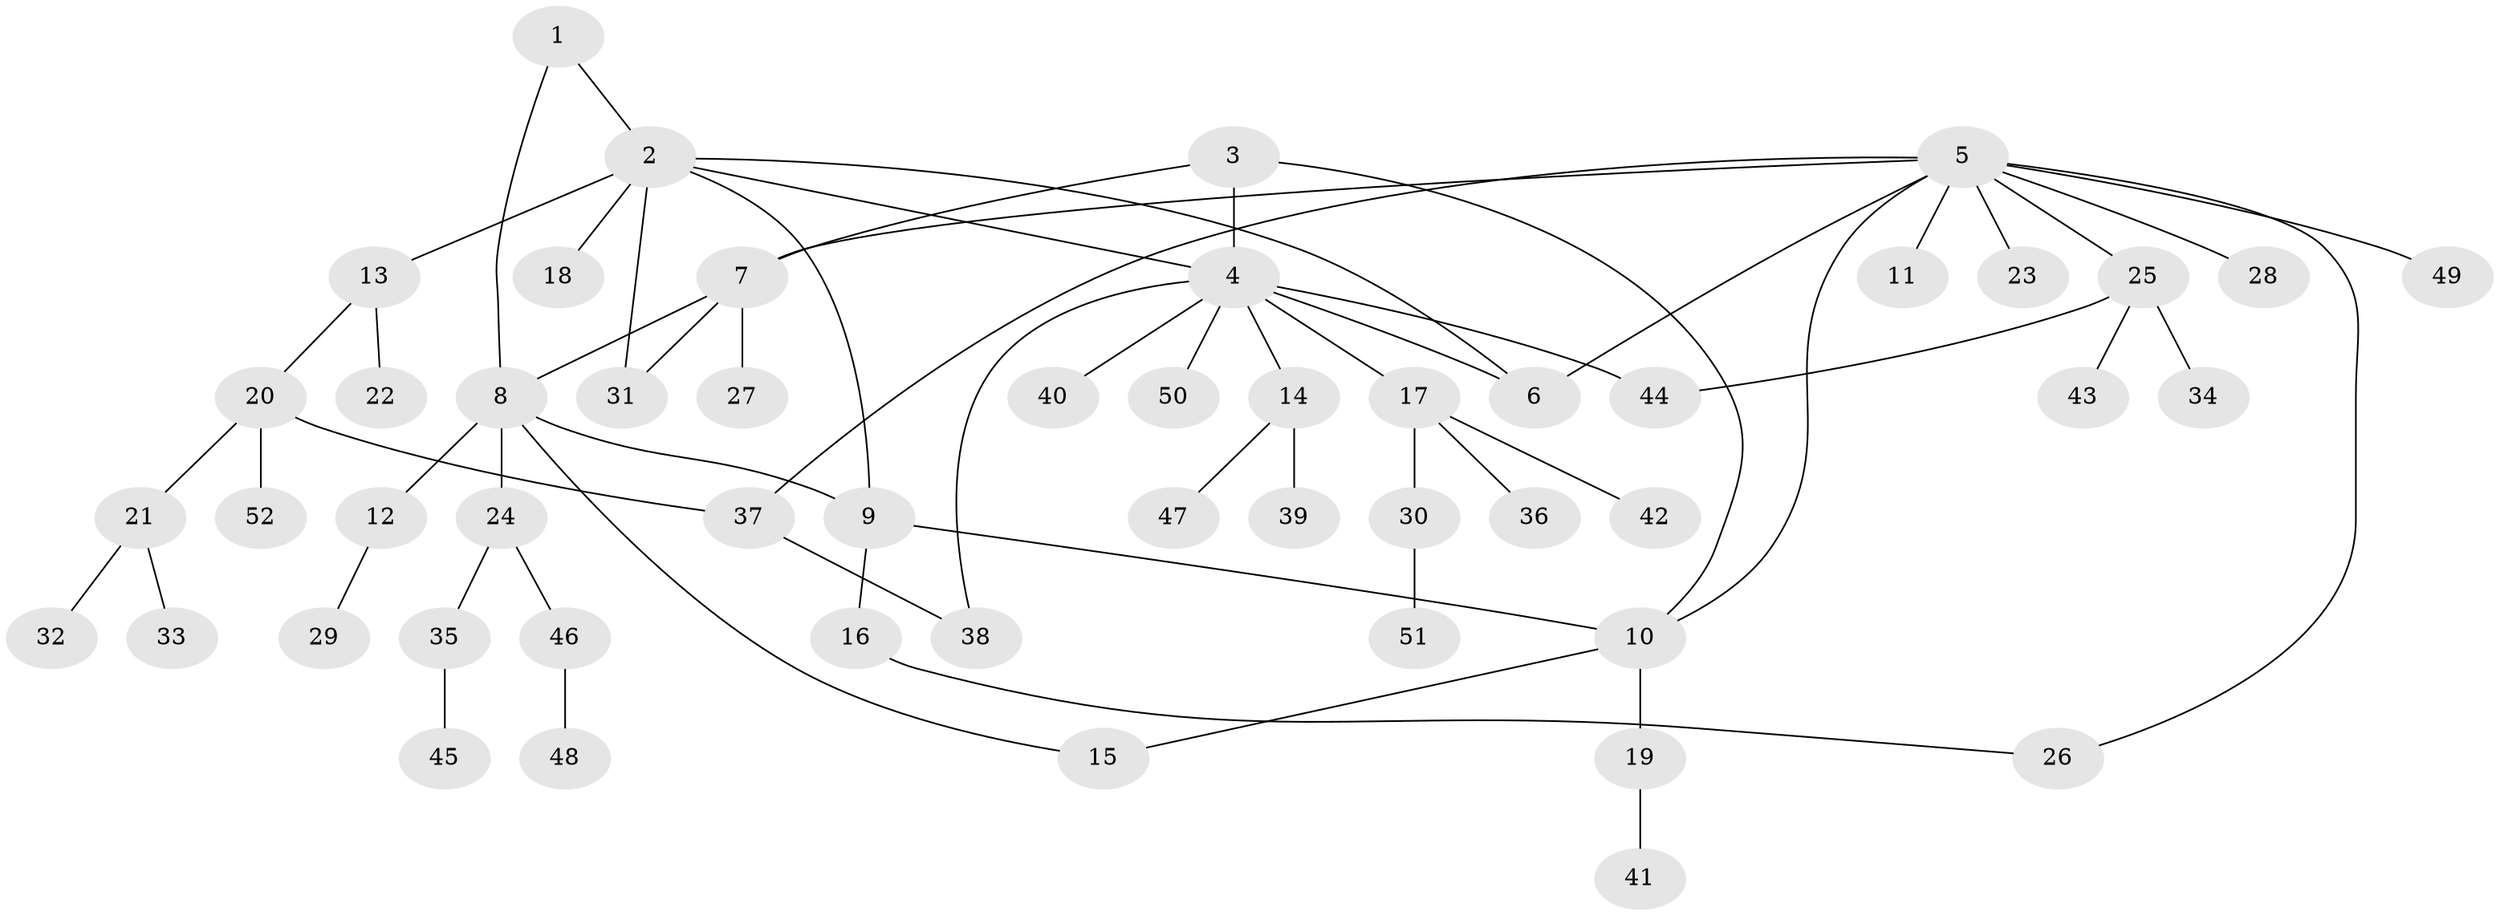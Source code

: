 // Generated by graph-tools (version 1.1) at 2025/50/03/09/25 03:50:35]
// undirected, 52 vertices, 63 edges
graph export_dot {
graph [start="1"]
  node [color=gray90,style=filled];
  1;
  2;
  3;
  4;
  5;
  6;
  7;
  8;
  9;
  10;
  11;
  12;
  13;
  14;
  15;
  16;
  17;
  18;
  19;
  20;
  21;
  22;
  23;
  24;
  25;
  26;
  27;
  28;
  29;
  30;
  31;
  32;
  33;
  34;
  35;
  36;
  37;
  38;
  39;
  40;
  41;
  42;
  43;
  44;
  45;
  46;
  47;
  48;
  49;
  50;
  51;
  52;
  1 -- 2;
  1 -- 8;
  2 -- 4;
  2 -- 6;
  2 -- 9;
  2 -- 13;
  2 -- 18;
  2 -- 31;
  3 -- 4;
  3 -- 7;
  3 -- 10;
  4 -- 6;
  4 -- 14;
  4 -- 17;
  4 -- 38;
  4 -- 40;
  4 -- 44;
  4 -- 50;
  5 -- 6;
  5 -- 7;
  5 -- 10;
  5 -- 11;
  5 -- 23;
  5 -- 25;
  5 -- 26;
  5 -- 28;
  5 -- 37;
  5 -- 49;
  7 -- 8;
  7 -- 27;
  7 -- 31;
  8 -- 9;
  8 -- 12;
  8 -- 15;
  8 -- 24;
  9 -- 10;
  9 -- 16;
  10 -- 15;
  10 -- 19;
  12 -- 29;
  13 -- 20;
  13 -- 22;
  14 -- 39;
  14 -- 47;
  16 -- 26;
  17 -- 30;
  17 -- 36;
  17 -- 42;
  19 -- 41;
  20 -- 21;
  20 -- 37;
  20 -- 52;
  21 -- 32;
  21 -- 33;
  24 -- 35;
  24 -- 46;
  25 -- 34;
  25 -- 43;
  25 -- 44;
  30 -- 51;
  35 -- 45;
  37 -- 38;
  46 -- 48;
}
